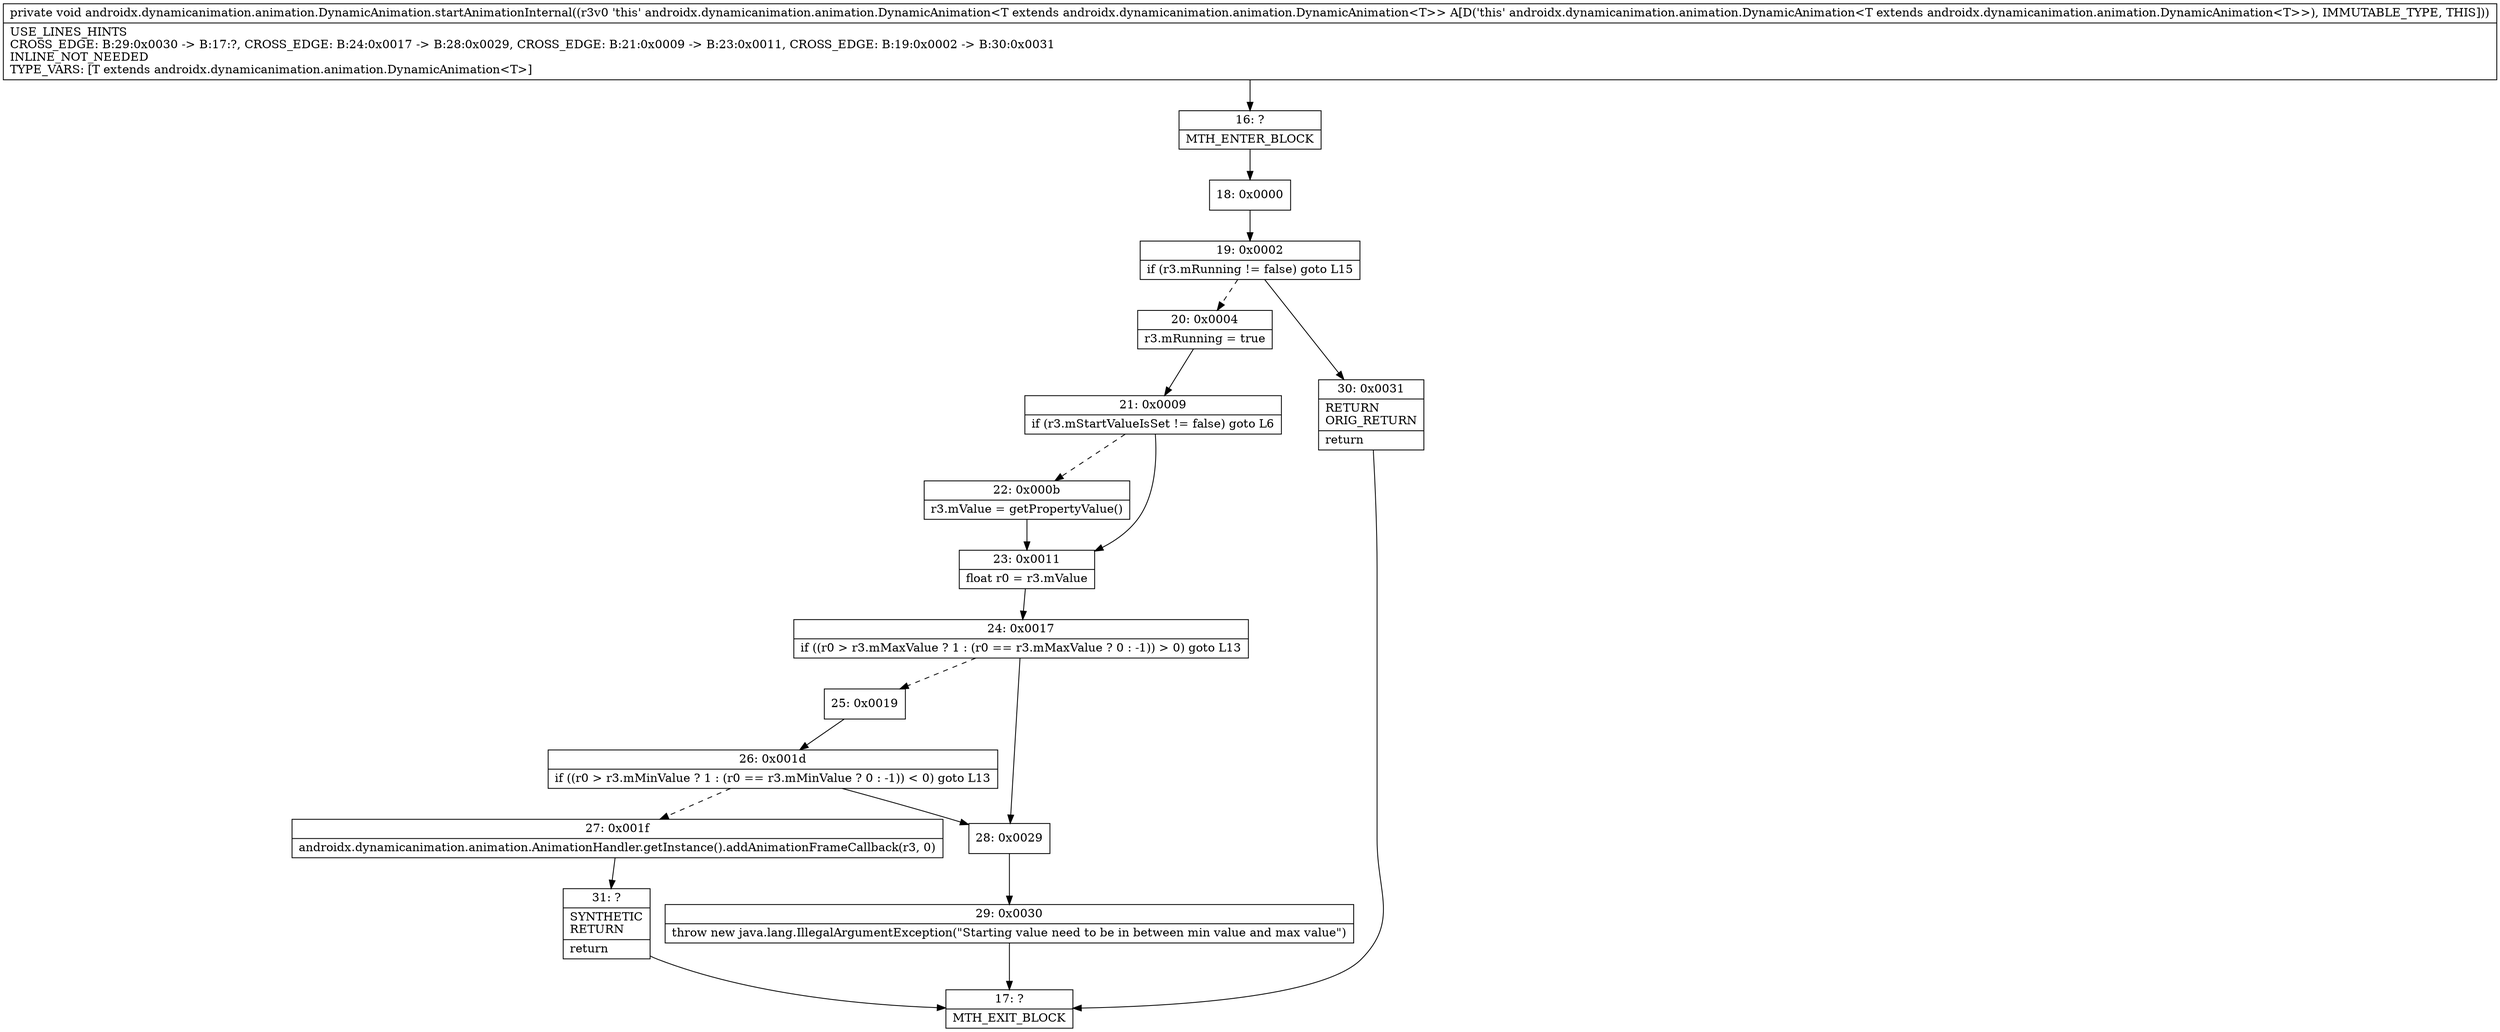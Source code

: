 digraph "CFG forandroidx.dynamicanimation.animation.DynamicAnimation.startAnimationInternal()V" {
Node_16 [shape=record,label="{16\:\ ?|MTH_ENTER_BLOCK\l}"];
Node_18 [shape=record,label="{18\:\ 0x0000}"];
Node_19 [shape=record,label="{19\:\ 0x0002|if (r3.mRunning != false) goto L15\l}"];
Node_20 [shape=record,label="{20\:\ 0x0004|r3.mRunning = true\l}"];
Node_21 [shape=record,label="{21\:\ 0x0009|if (r3.mStartValueIsSet != false) goto L6\l}"];
Node_22 [shape=record,label="{22\:\ 0x000b|r3.mValue = getPropertyValue()\l}"];
Node_23 [shape=record,label="{23\:\ 0x0011|float r0 = r3.mValue\l}"];
Node_24 [shape=record,label="{24\:\ 0x0017|if ((r0 \> r3.mMaxValue ? 1 : (r0 == r3.mMaxValue ? 0 : \-1)) \> 0) goto L13\l}"];
Node_25 [shape=record,label="{25\:\ 0x0019}"];
Node_26 [shape=record,label="{26\:\ 0x001d|if ((r0 \> r3.mMinValue ? 1 : (r0 == r3.mMinValue ? 0 : \-1)) \< 0) goto L13\l}"];
Node_27 [shape=record,label="{27\:\ 0x001f|androidx.dynamicanimation.animation.AnimationHandler.getInstance().addAnimationFrameCallback(r3, 0)\l}"];
Node_31 [shape=record,label="{31\:\ ?|SYNTHETIC\lRETURN\l|return\l}"];
Node_17 [shape=record,label="{17\:\ ?|MTH_EXIT_BLOCK\l}"];
Node_28 [shape=record,label="{28\:\ 0x0029}"];
Node_29 [shape=record,label="{29\:\ 0x0030|throw new java.lang.IllegalArgumentException(\"Starting value need to be in between min value and max value\")\l}"];
Node_30 [shape=record,label="{30\:\ 0x0031|RETURN\lORIG_RETURN\l|return\l}"];
MethodNode[shape=record,label="{private void androidx.dynamicanimation.animation.DynamicAnimation.startAnimationInternal((r3v0 'this' androidx.dynamicanimation.animation.DynamicAnimation\<T extends androidx.dynamicanimation.animation.DynamicAnimation\<T\>\> A[D('this' androidx.dynamicanimation.animation.DynamicAnimation\<T extends androidx.dynamicanimation.animation.DynamicAnimation\<T\>\>), IMMUTABLE_TYPE, THIS]))  | USE_LINES_HINTS\lCROSS_EDGE: B:29:0x0030 \-\> B:17:?, CROSS_EDGE: B:24:0x0017 \-\> B:28:0x0029, CROSS_EDGE: B:21:0x0009 \-\> B:23:0x0011, CROSS_EDGE: B:19:0x0002 \-\> B:30:0x0031\lINLINE_NOT_NEEDED\lTYPE_VARS: [T extends androidx.dynamicanimation.animation.DynamicAnimation\<T\>]\l}"];
MethodNode -> Node_16;Node_16 -> Node_18;
Node_18 -> Node_19;
Node_19 -> Node_20[style=dashed];
Node_19 -> Node_30;
Node_20 -> Node_21;
Node_21 -> Node_22[style=dashed];
Node_21 -> Node_23;
Node_22 -> Node_23;
Node_23 -> Node_24;
Node_24 -> Node_25[style=dashed];
Node_24 -> Node_28;
Node_25 -> Node_26;
Node_26 -> Node_27[style=dashed];
Node_26 -> Node_28;
Node_27 -> Node_31;
Node_31 -> Node_17;
Node_28 -> Node_29;
Node_29 -> Node_17;
Node_30 -> Node_17;
}

